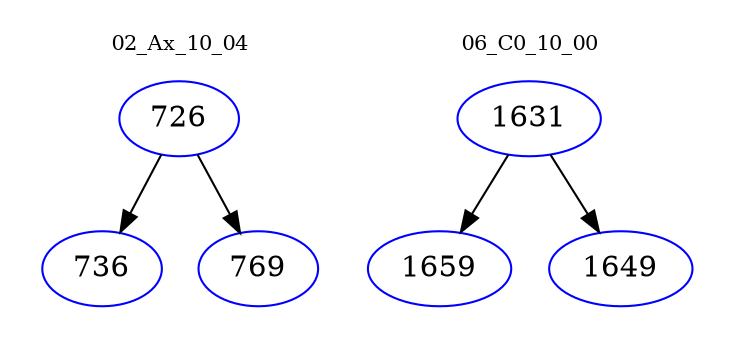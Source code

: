 digraph{
subgraph cluster_0 {
color = white
label = "02_Ax_10_04";
fontsize=10;
T0_726 [label="726", color="blue"]
T0_726 -> T0_736 [color="black"]
T0_736 [label="736", color="blue"]
T0_726 -> T0_769 [color="black"]
T0_769 [label="769", color="blue"]
}
subgraph cluster_1 {
color = white
label = "06_C0_10_00";
fontsize=10;
T1_1631 [label="1631", color="blue"]
T1_1631 -> T1_1659 [color="black"]
T1_1659 [label="1659", color="blue"]
T1_1631 -> T1_1649 [color="black"]
T1_1649 [label="1649", color="blue"]
}
}
